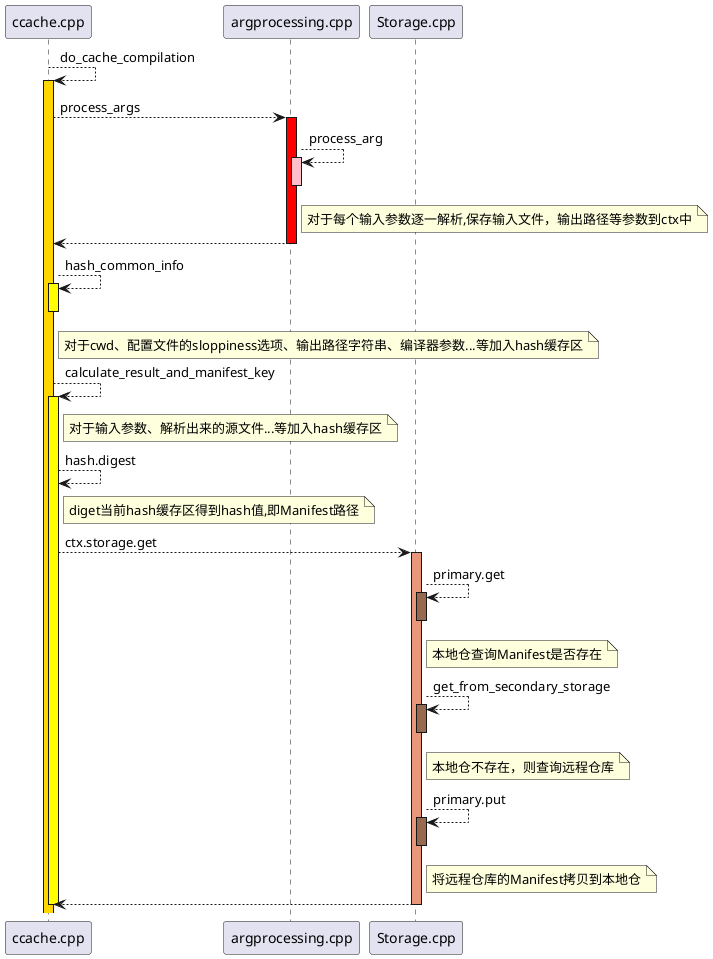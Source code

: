 @startuml preDirect

participant ccache.cpp as main
participant argprocessing.cpp as argprocess
participant Storage.cpp as storage



main --> main ++ #Gold : do_cache_compilation
main --> argprocess ++ #red : process_args
argprocess --> argprocess ++ #Pink : process_arg
argprocess --
note right of argprocess
        对于每个输入参数逐一解析,保存输入文件，输出路径等参数到ctx中
end note

return

main --> main ++ #FFFF00 : hash_common_info
main --
note right of main
        对于cwd、配置文件的sloppiness选项、输出路径字符串、编译器参数...等加入hash缓存区
end note


main -->main ++ #FFFF00 : calculate_result_and_manifest_key
note right of main
        对于输入参数、解析出来的源文件...等加入hash缓存区
end note

main --> main : hash.digest
note right of main
        diget当前hash缓存区得到hash值,即Manifest路径
end note

main --> storage ++ #DarkSalmon:ctx.storage.get
storage --> storage ++ #97694F : primary.get
storage --
note right of storage
        本地仓查询Manifest是否存在
end note

storage --> storage ++ #97694F : get_from_secondary_storage
storage --
note right of storage
        本地仓不存在，则查询远程仓库
end note

storage --> storage ++ #97694F : primary.put
storage --
note right of storage
        将远程仓库的Manifest拷贝到本地仓
end note
return
main --

@enduml


